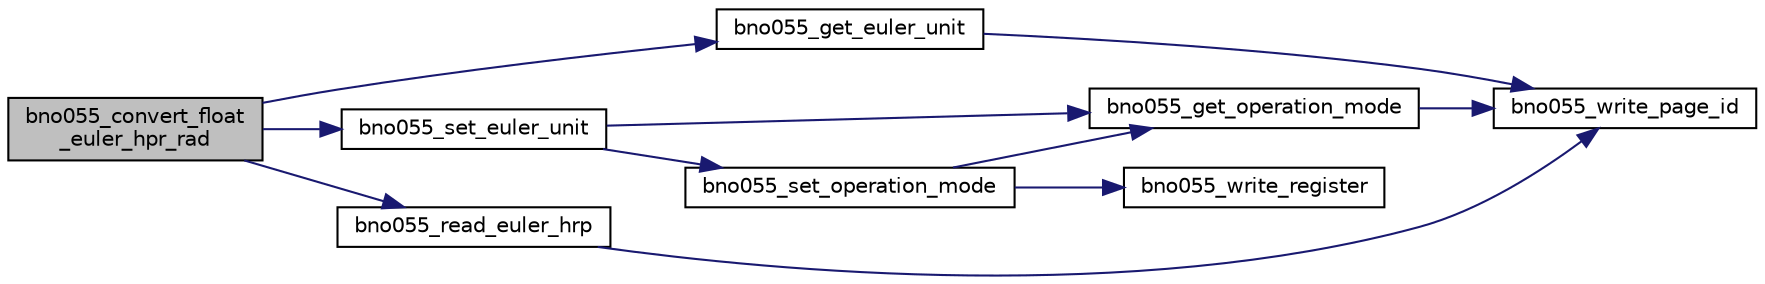 digraph "bno055_convert_float_euler_hpr_rad"
{
  edge [fontname="Helvetica",fontsize="10",labelfontname="Helvetica",labelfontsize="10"];
  node [fontname="Helvetica",fontsize="10",shape=record];
  rankdir="LR";
  Node1 [label="bno055_convert_float\l_euler_hpr_rad",height=0.2,width=0.4,color="black", fillcolor="grey75", style="filled", fontcolor="black"];
  Node1 -> Node2 [color="midnightblue",fontsize="10",style="solid",fontname="Helvetica"];
  Node2 [label="bno055_get_euler_unit",height=0.2,width=0.4,color="black", fillcolor="white", style="filled",URL="$bno055_8h.html#a680563fccbbca025b46c92640c81eec6",tooltip="This API used to read the Euler unit from register from 0x3B bit 2. "];
  Node2 -> Node3 [color="midnightblue",fontsize="10",style="solid",fontname="Helvetica"];
  Node3 [label="bno055_write_page_id",height=0.2,width=0.4,color="black", fillcolor="white", style="filled",URL="$bno055_8h.html#aba65b8682ba0645b5b9ab0ea64eb4c7e",tooltip="This API used to write the page id register 0x07. "];
  Node1 -> Node4 [color="midnightblue",fontsize="10",style="solid",fontname="Helvetica"];
  Node4 [label="bno055_set_euler_unit",height=0.2,width=0.4,color="black", fillcolor="white", style="filled",URL="$bno055_8h.html#a4667f68ec64b12f37bcbb914dd68c17e",tooltip="This API used to write the Euler unit from register from 0x3B bit 2. "];
  Node4 -> Node5 [color="midnightblue",fontsize="10",style="solid",fontname="Helvetica"];
  Node5 [label="bno055_get_operation_mode",height=0.2,width=0.4,color="black", fillcolor="white", style="filled",URL="$bno055_8h.html#a610cc17a4638c57f2cc4352280ca418b",tooltip="This API used to read the operation mode from register from 0x3D bit 0 to 3. "];
  Node5 -> Node3 [color="midnightblue",fontsize="10",style="solid",fontname="Helvetica"];
  Node4 -> Node6 [color="midnightblue",fontsize="10",style="solid",fontname="Helvetica"];
  Node6 [label="bno055_set_operation_mode",height=0.2,width=0.4,color="black", fillcolor="white", style="filled",URL="$bno055_8h.html#a42db870e00f008575aa5dbafa60bf927",tooltip="This API used to write the operation mode from register from 0x3D bit 0 to 3. "];
  Node6 -> Node5 [color="midnightblue",fontsize="10",style="solid",fontname="Helvetica"];
  Node6 -> Node7 [color="midnightblue",fontsize="10",style="solid",fontname="Helvetica"];
  Node7 [label="bno055_write_register",height=0.2,width=0.4,color="black", fillcolor="white", style="filled",URL="$bno055_8h.html#adbdf24752c36e42a7c957dfc32c8a6e3",tooltip="This API gives data to the given register and the data is written in the corresponding register addre..."];
  Node1 -> Node8 [color="midnightblue",fontsize="10",style="solid",fontname="Helvetica"];
  Node8 [label="bno055_read_euler_hrp",height=0.2,width=0.4,color="black", fillcolor="white", style="filled",URL="$bno055_8h.html#a1184128d0b57cb4c391bb084e7830d94",tooltip="This API reads Euler data hrp values from register 0x1A to 0x1F it is a six byte data. "];
  Node8 -> Node3 [color="midnightblue",fontsize="10",style="solid",fontname="Helvetica"];
}
